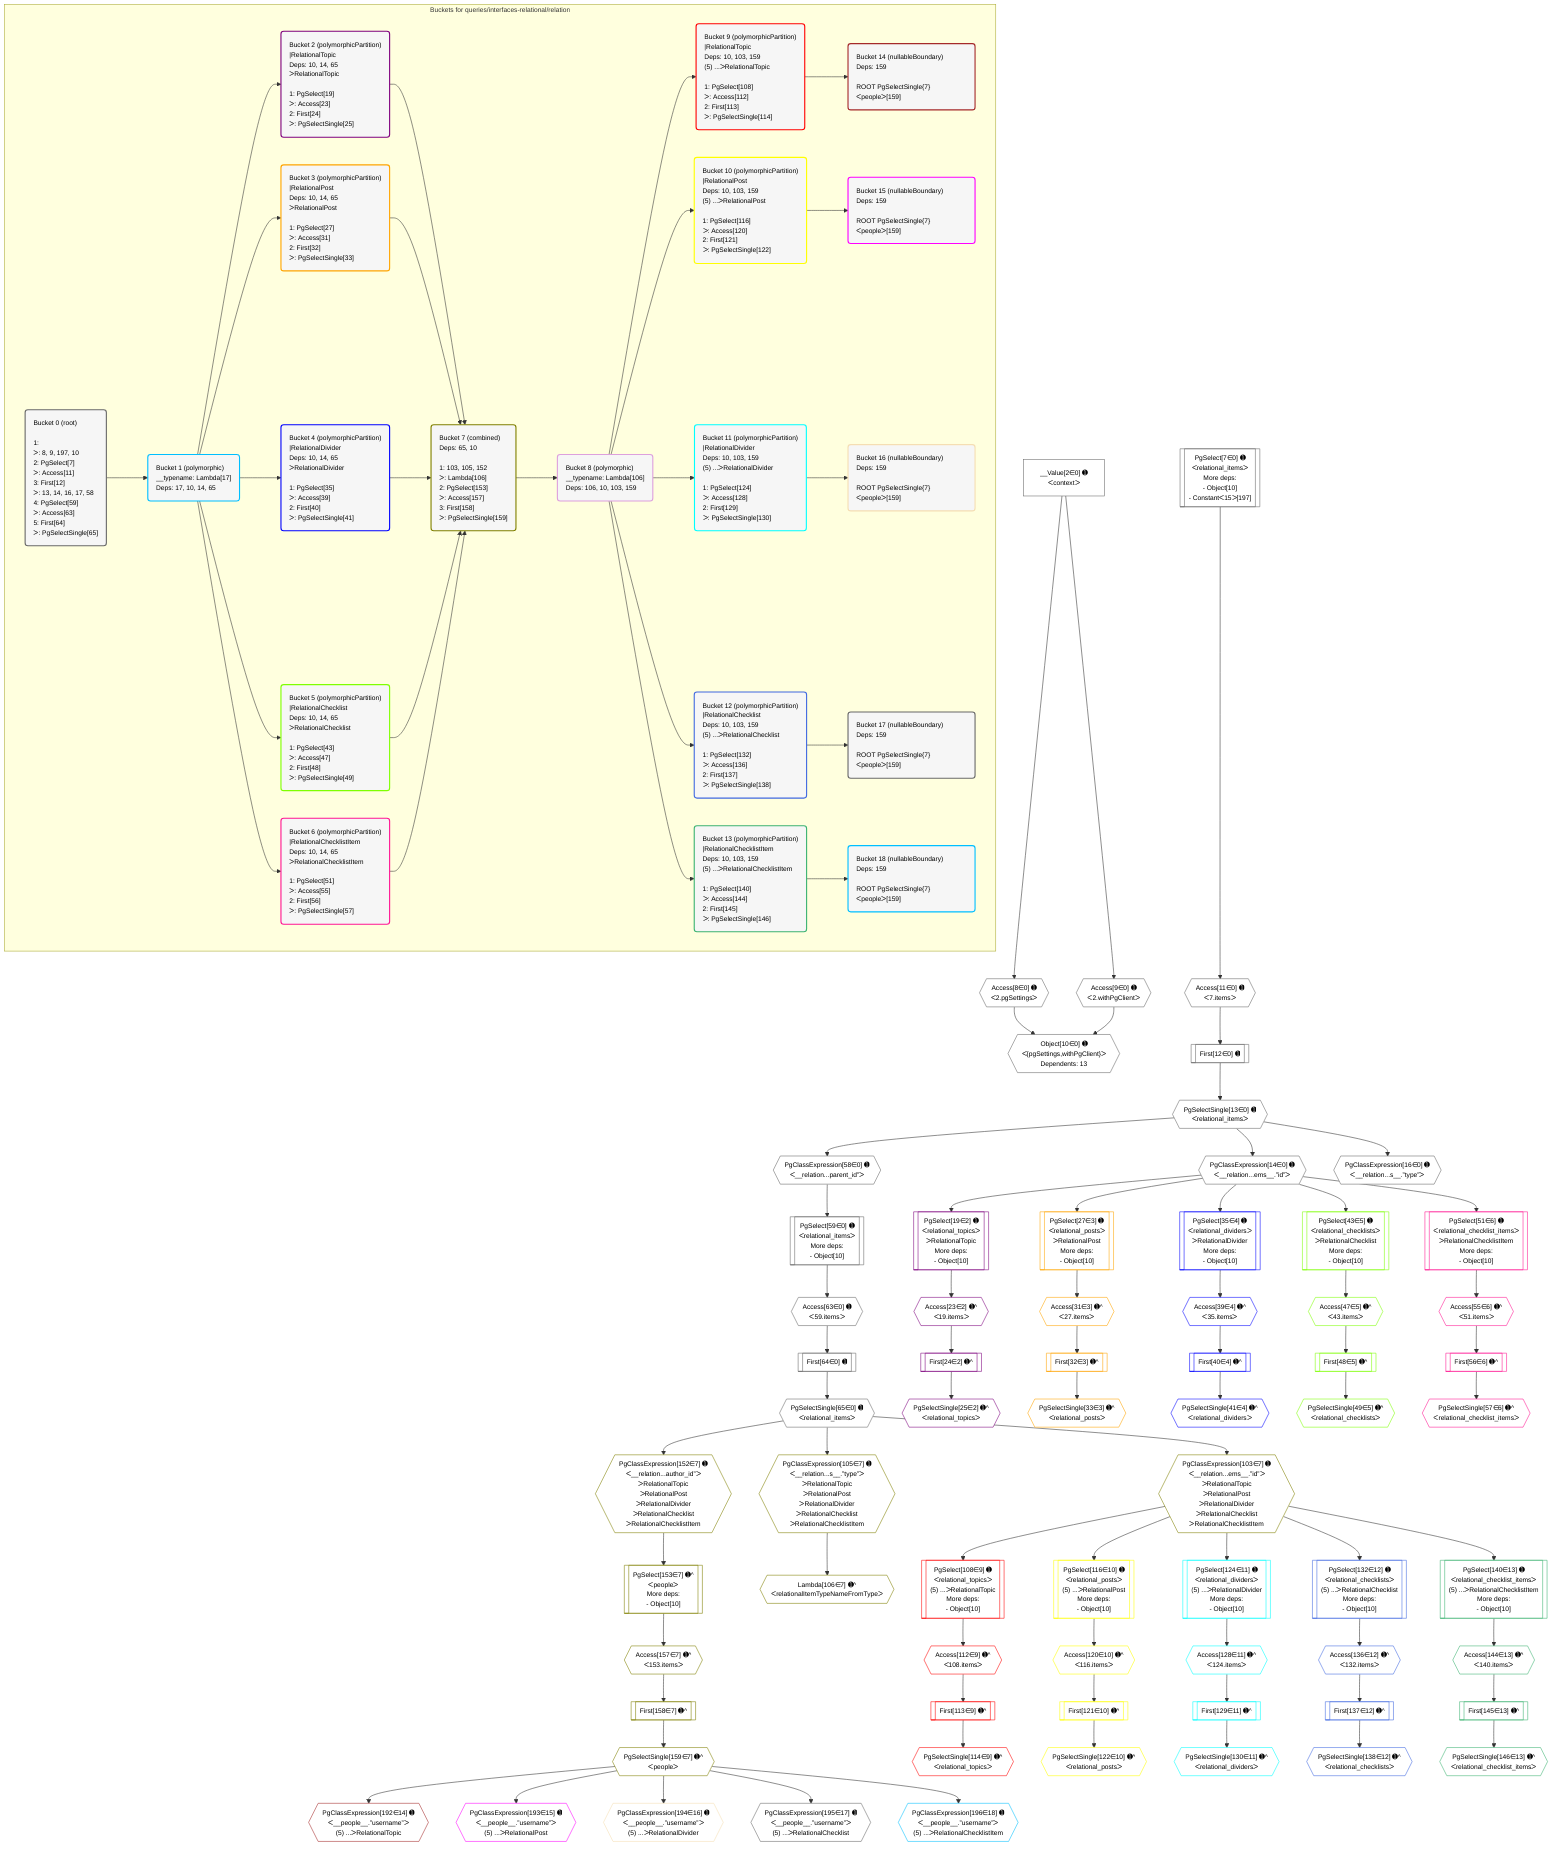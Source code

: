 %%{init: {'themeVariables': { 'fontSize': '12px'}}}%%
graph TD
    classDef path fill:#eee,stroke:#000,color:#000
    classDef plan fill:#fff,stroke-width:1px,color:#000
    classDef itemplan fill:#fff,stroke-width:2px,color:#000
    classDef unbatchedplan fill:#dff,stroke-width:1px,color:#000
    classDef sideeffectplan fill:#fcc,stroke-width:2px,color:#000
    classDef bucket fill:#f6f6f6,color:#000,stroke-width:2px,text-align:left

    subgraph "Buckets for queries/interfaces-relational/relation"
    Bucket0("Bucket 0 (root)<br /><br />1: <br />ᐳ: 8, 9, 197, 10<br />2: PgSelect[7]<br />ᐳ: Access[11]<br />3: First[12]<br />ᐳ: 13, 14, 16, 17, 58<br />4: PgSelect[59]<br />ᐳ: Access[63]<br />5: First[64]<br />ᐳ: PgSelectSingle[65]"):::bucket
    Bucket1("Bucket 1 (polymorphic)<br />__typename: Lambda[17]<br />Deps: 17, 10, 14, 65"):::bucket
    Bucket2("Bucket 2 (polymorphicPartition)<br />|RelationalTopic<br />Deps: 10, 14, 65<br />ᐳRelationalTopic<br /><br />1: PgSelect[19]<br />ᐳ: Access[23]<br />2: First[24]<br />ᐳ: PgSelectSingle[25]"):::bucket
    Bucket3("Bucket 3 (polymorphicPartition)<br />|RelationalPost<br />Deps: 10, 14, 65<br />ᐳRelationalPost<br /><br />1: PgSelect[27]<br />ᐳ: Access[31]<br />2: First[32]<br />ᐳ: PgSelectSingle[33]"):::bucket
    Bucket4("Bucket 4 (polymorphicPartition)<br />|RelationalDivider<br />Deps: 10, 14, 65<br />ᐳRelationalDivider<br /><br />1: PgSelect[35]<br />ᐳ: Access[39]<br />2: First[40]<br />ᐳ: PgSelectSingle[41]"):::bucket
    Bucket5("Bucket 5 (polymorphicPartition)<br />|RelationalChecklist<br />Deps: 10, 14, 65<br />ᐳRelationalChecklist<br /><br />1: PgSelect[43]<br />ᐳ: Access[47]<br />2: First[48]<br />ᐳ: PgSelectSingle[49]"):::bucket
    Bucket6("Bucket 6 (polymorphicPartition)<br />|RelationalChecklistItem<br />Deps: 10, 14, 65<br />ᐳRelationalChecklistItem<br /><br />1: PgSelect[51]<br />ᐳ: Access[55]<br />2: First[56]<br />ᐳ: PgSelectSingle[57]"):::bucket
    Bucket7("Bucket 7 (combined)<br />Deps: 65, 10<br /><br />1: 103, 105, 152<br />ᐳ: Lambda[106]<br />2: PgSelect[153]<br />ᐳ: Access[157]<br />3: First[158]<br />ᐳ: PgSelectSingle[159]"):::bucket
    Bucket8("Bucket 8 (polymorphic)<br />__typename: Lambda[106]<br />Deps: 106, 10, 103, 159"):::bucket
    Bucket9("Bucket 9 (polymorphicPartition)<br />|RelationalTopic<br />Deps: 10, 103, 159<br />(5) ...ᐳRelationalTopic<br /><br />1: PgSelect[108]<br />ᐳ: Access[112]<br />2: First[113]<br />ᐳ: PgSelectSingle[114]"):::bucket
    Bucket10("Bucket 10 (polymorphicPartition)<br />|RelationalPost<br />Deps: 10, 103, 159<br />(5) ...ᐳRelationalPost<br /><br />1: PgSelect[116]<br />ᐳ: Access[120]<br />2: First[121]<br />ᐳ: PgSelectSingle[122]"):::bucket
    Bucket11("Bucket 11 (polymorphicPartition)<br />|RelationalDivider<br />Deps: 10, 103, 159<br />(5) ...ᐳRelationalDivider<br /><br />1: PgSelect[124]<br />ᐳ: Access[128]<br />2: First[129]<br />ᐳ: PgSelectSingle[130]"):::bucket
    Bucket12("Bucket 12 (polymorphicPartition)<br />|RelationalChecklist<br />Deps: 10, 103, 159<br />(5) ...ᐳRelationalChecklist<br /><br />1: PgSelect[132]<br />ᐳ: Access[136]<br />2: First[137]<br />ᐳ: PgSelectSingle[138]"):::bucket
    Bucket13("Bucket 13 (polymorphicPartition)<br />|RelationalChecklistItem<br />Deps: 10, 103, 159<br />(5) ...ᐳRelationalChecklistItem<br /><br />1: PgSelect[140]<br />ᐳ: Access[144]<br />2: First[145]<br />ᐳ: PgSelectSingle[146]"):::bucket
    Bucket14("Bucket 14 (nullableBoundary)<br />Deps: 159<br /><br />ROOT PgSelectSingle{7}ᐸpeopleᐳ[159]"):::bucket
    Bucket15("Bucket 15 (nullableBoundary)<br />Deps: 159<br /><br />ROOT PgSelectSingle{7}ᐸpeopleᐳ[159]"):::bucket
    Bucket16("Bucket 16 (nullableBoundary)<br />Deps: 159<br /><br />ROOT PgSelectSingle{7}ᐸpeopleᐳ[159]"):::bucket
    Bucket17("Bucket 17 (nullableBoundary)<br />Deps: 159<br /><br />ROOT PgSelectSingle{7}ᐸpeopleᐳ[159]"):::bucket
    Bucket18("Bucket 18 (nullableBoundary)<br />Deps: 159<br /><br />ROOT PgSelectSingle{7}ᐸpeopleᐳ[159]"):::bucket
    end
    Bucket0 --> Bucket1
    Bucket1 --> Bucket2 & Bucket3 & Bucket4 & Bucket5 & Bucket6
    Bucket2 --> Bucket7
    Bucket3 --> Bucket7
    Bucket4 --> Bucket7
    Bucket5 --> Bucket7
    Bucket6 --> Bucket7
    Bucket7 --> Bucket8
    Bucket8 --> Bucket9 & Bucket10 & Bucket11 & Bucket12 & Bucket13
    Bucket9 --> Bucket14
    Bucket10 --> Bucket15
    Bucket11 --> Bucket16
    Bucket12 --> Bucket17
    Bucket13 --> Bucket18

    %% plan dependencies
    PgSelect7[["PgSelect[7∈0] ➊<br />ᐸrelational_itemsᐳ<br />More deps:<br />- Object[10]<br />- Constantᐸ15ᐳ[197]"]]:::plan
    Object10{{"Object[10∈0] ➊<br />ᐸ{pgSettings,withPgClient}ᐳ<br />Dependents: 13"}}:::plan
    Access8{{"Access[8∈0] ➊<br />ᐸ2.pgSettingsᐳ"}}:::plan
    Access9{{"Access[9∈0] ➊<br />ᐸ2.withPgClientᐳ"}}:::plan
    Access8 & Access9 --> Object10
    PgSelect59[["PgSelect[59∈0] ➊<br />ᐸrelational_itemsᐳ<br />More deps:<br />- Object[10]"]]:::plan
    PgClassExpression58{{"PgClassExpression[58∈0] ➊<br />ᐸ__relation...parent_id”ᐳ"}}:::plan
    PgClassExpression58 --> PgSelect59
    __Value2["__Value[2∈0] ➊<br />ᐸcontextᐳ"]:::plan
    __Value2 --> Access8
    __Value2 --> Access9
    Access11{{"Access[11∈0] ➊<br />ᐸ7.itemsᐳ"}}:::plan
    PgSelect7 --> Access11
    First12[["First[12∈0] ➊"]]:::plan
    Access11 --> First12
    PgSelectSingle13{{"PgSelectSingle[13∈0] ➊<br />ᐸrelational_itemsᐳ"}}:::plan
    First12 --> PgSelectSingle13
    PgClassExpression14{{"PgClassExpression[14∈0] ➊<br />ᐸ__relation...ems__.”id”ᐳ"}}:::plan
    PgSelectSingle13 --> PgClassExpression14
    PgClassExpression16{{"PgClassExpression[16∈0] ➊<br />ᐸ__relation...s__.”type”ᐳ"}}:::plan
    PgSelectSingle13 --> PgClassExpression16
    PgSelectSingle13 --> PgClassExpression58
    Access63{{"Access[63∈0] ➊<br />ᐸ59.itemsᐳ"}}:::plan
    PgSelect59 --> Access63
    First64[["First[64∈0] ➊"]]:::plan
    Access63 --> First64
    PgSelectSingle65{{"PgSelectSingle[65∈0] ➊<br />ᐸrelational_itemsᐳ"}}:::plan
    First64 --> PgSelectSingle65
    PgSelect19[["PgSelect[19∈2] ➊<br />ᐸrelational_topicsᐳ<br />ᐳRelationalTopic<br />More deps:<br />- Object[10]"]]:::plan
    PgClassExpression14 --> PgSelect19
    Access23{{"Access[23∈2] ➊^<br />ᐸ19.itemsᐳ"}}:::plan
    PgSelect19 --> Access23
    First24[["First[24∈2] ➊^"]]:::plan
    Access23 --> First24
    PgSelectSingle25{{"PgSelectSingle[25∈2] ➊^<br />ᐸrelational_topicsᐳ"}}:::plan
    First24 --> PgSelectSingle25
    PgSelect27[["PgSelect[27∈3] ➊<br />ᐸrelational_postsᐳ<br />ᐳRelationalPost<br />More deps:<br />- Object[10]"]]:::plan
    PgClassExpression14 --> PgSelect27
    Access31{{"Access[31∈3] ➊^<br />ᐸ27.itemsᐳ"}}:::plan
    PgSelect27 --> Access31
    First32[["First[32∈3] ➊^"]]:::plan
    Access31 --> First32
    PgSelectSingle33{{"PgSelectSingle[33∈3] ➊^<br />ᐸrelational_postsᐳ"}}:::plan
    First32 --> PgSelectSingle33
    PgSelect35[["PgSelect[35∈4] ➊<br />ᐸrelational_dividersᐳ<br />ᐳRelationalDivider<br />More deps:<br />- Object[10]"]]:::plan
    PgClassExpression14 --> PgSelect35
    Access39{{"Access[39∈4] ➊^<br />ᐸ35.itemsᐳ"}}:::plan
    PgSelect35 --> Access39
    First40[["First[40∈4] ➊^"]]:::plan
    Access39 --> First40
    PgSelectSingle41{{"PgSelectSingle[41∈4] ➊^<br />ᐸrelational_dividersᐳ"}}:::plan
    First40 --> PgSelectSingle41
    PgSelect43[["PgSelect[43∈5] ➊<br />ᐸrelational_checklistsᐳ<br />ᐳRelationalChecklist<br />More deps:<br />- Object[10]"]]:::plan
    PgClassExpression14 --> PgSelect43
    Access47{{"Access[47∈5] ➊^<br />ᐸ43.itemsᐳ"}}:::plan
    PgSelect43 --> Access47
    First48[["First[48∈5] ➊^"]]:::plan
    Access47 --> First48
    PgSelectSingle49{{"PgSelectSingle[49∈5] ➊^<br />ᐸrelational_checklistsᐳ"}}:::plan
    First48 --> PgSelectSingle49
    PgSelect51[["PgSelect[51∈6] ➊<br />ᐸrelational_checklist_itemsᐳ<br />ᐳRelationalChecklistItem<br />More deps:<br />- Object[10]"]]:::plan
    PgClassExpression14 --> PgSelect51
    Access55{{"Access[55∈6] ➊^<br />ᐸ51.itemsᐳ"}}:::plan
    PgSelect51 --> Access55
    First56[["First[56∈6] ➊^"]]:::plan
    Access55 --> First56
    PgSelectSingle57{{"PgSelectSingle[57∈6] ➊^<br />ᐸrelational_checklist_itemsᐳ"}}:::plan
    First56 --> PgSelectSingle57
    PgSelect153[["PgSelect[153∈7] ➊^<br />ᐸpeopleᐳ<br />More deps:<br />- Object[10]"]]:::plan
    PgClassExpression152{{"PgClassExpression[152∈7] ➊<br />ᐸ__relation...author_id”ᐳ<br />ᐳRelationalTopic<br />ᐳRelationalPost<br />ᐳRelationalDivider<br />ᐳRelationalChecklist<br />ᐳRelationalChecklistItem"}}:::plan
    PgClassExpression152 --> PgSelect153
    PgClassExpression103{{"PgClassExpression[103∈7] ➊<br />ᐸ__relation...ems__.”id”ᐳ<br />ᐳRelationalTopic<br />ᐳRelationalPost<br />ᐳRelationalDivider<br />ᐳRelationalChecklist<br />ᐳRelationalChecklistItem"}}:::plan
    PgSelectSingle65 --> PgClassExpression103
    PgClassExpression105{{"PgClassExpression[105∈7] ➊<br />ᐸ__relation...s__.”type”ᐳ<br />ᐳRelationalTopic<br />ᐳRelationalPost<br />ᐳRelationalDivider<br />ᐳRelationalChecklist<br />ᐳRelationalChecklistItem"}}:::plan
    PgSelectSingle65 --> PgClassExpression105
    Lambda106{{"Lambda[106∈7] ➊^<br />ᐸrelationalItemTypeNameFromTypeᐳ"}}:::plan
    PgClassExpression105 --> Lambda106
    PgSelectSingle65 --> PgClassExpression152
    Access157{{"Access[157∈7] ➊^<br />ᐸ153.itemsᐳ"}}:::plan
    PgSelect153 --> Access157
    First158[["First[158∈7] ➊^"]]:::plan
    Access157 --> First158
    PgSelectSingle159{{"PgSelectSingle[159∈7] ➊^<br />ᐸpeopleᐳ"}}:::plan
    First158 --> PgSelectSingle159
    PgSelect108[["PgSelect[108∈9] ➊<br />ᐸrelational_topicsᐳ<br />(5) ...ᐳRelationalTopic<br />More deps:<br />- Object[10]"]]:::plan
    PgClassExpression103 --> PgSelect108
    Access112{{"Access[112∈9] ➊^<br />ᐸ108.itemsᐳ"}}:::plan
    PgSelect108 --> Access112
    First113[["First[113∈9] ➊^"]]:::plan
    Access112 --> First113
    PgSelectSingle114{{"PgSelectSingle[114∈9] ➊^<br />ᐸrelational_topicsᐳ"}}:::plan
    First113 --> PgSelectSingle114
    PgSelect116[["PgSelect[116∈10] ➊<br />ᐸrelational_postsᐳ<br />(5) ...ᐳRelationalPost<br />More deps:<br />- Object[10]"]]:::plan
    PgClassExpression103 --> PgSelect116
    Access120{{"Access[120∈10] ➊^<br />ᐸ116.itemsᐳ"}}:::plan
    PgSelect116 --> Access120
    First121[["First[121∈10] ➊^"]]:::plan
    Access120 --> First121
    PgSelectSingle122{{"PgSelectSingle[122∈10] ➊^<br />ᐸrelational_postsᐳ"}}:::plan
    First121 --> PgSelectSingle122
    PgSelect124[["PgSelect[124∈11] ➊<br />ᐸrelational_dividersᐳ<br />(5) ...ᐳRelationalDivider<br />More deps:<br />- Object[10]"]]:::plan
    PgClassExpression103 --> PgSelect124
    Access128{{"Access[128∈11] ➊^<br />ᐸ124.itemsᐳ"}}:::plan
    PgSelect124 --> Access128
    First129[["First[129∈11] ➊^"]]:::plan
    Access128 --> First129
    PgSelectSingle130{{"PgSelectSingle[130∈11] ➊^<br />ᐸrelational_dividersᐳ"}}:::plan
    First129 --> PgSelectSingle130
    PgSelect132[["PgSelect[132∈12] ➊<br />ᐸrelational_checklistsᐳ<br />(5) ...ᐳRelationalChecklist<br />More deps:<br />- Object[10]"]]:::plan
    PgClassExpression103 --> PgSelect132
    Access136{{"Access[136∈12] ➊^<br />ᐸ132.itemsᐳ"}}:::plan
    PgSelect132 --> Access136
    First137[["First[137∈12] ➊^"]]:::plan
    Access136 --> First137
    PgSelectSingle138{{"PgSelectSingle[138∈12] ➊^<br />ᐸrelational_checklistsᐳ"}}:::plan
    First137 --> PgSelectSingle138
    PgSelect140[["PgSelect[140∈13] ➊<br />ᐸrelational_checklist_itemsᐳ<br />(5) ...ᐳRelationalChecklistItem<br />More deps:<br />- Object[10]"]]:::plan
    PgClassExpression103 --> PgSelect140
    Access144{{"Access[144∈13] ➊^<br />ᐸ140.itemsᐳ"}}:::plan
    PgSelect140 --> Access144
    First145[["First[145∈13] ➊^"]]:::plan
    Access144 --> First145
    PgSelectSingle146{{"PgSelectSingle[146∈13] ➊^<br />ᐸrelational_checklist_itemsᐳ"}}:::plan
    First145 --> PgSelectSingle146
    PgClassExpression192{{"PgClassExpression[192∈14] ➊<br />ᐸ__people__.”username”ᐳ<br />(5) ...ᐳRelationalTopic"}}:::plan
    PgSelectSingle159 --> PgClassExpression192
    PgClassExpression193{{"PgClassExpression[193∈15] ➊<br />ᐸ__people__.”username”ᐳ<br />(5) ...ᐳRelationalPost"}}:::plan
    PgSelectSingle159 --> PgClassExpression193
    PgClassExpression194{{"PgClassExpression[194∈16] ➊<br />ᐸ__people__.”username”ᐳ<br />(5) ...ᐳRelationalDivider"}}:::plan
    PgSelectSingle159 --> PgClassExpression194
    PgClassExpression195{{"PgClassExpression[195∈17] ➊<br />ᐸ__people__.”username”ᐳ<br />(5) ...ᐳRelationalChecklist"}}:::plan
    PgSelectSingle159 --> PgClassExpression195
    PgClassExpression196{{"PgClassExpression[196∈18] ➊<br />ᐸ__people__.”username”ᐳ<br />(5) ...ᐳRelationalChecklistItem"}}:::plan
    PgSelectSingle159 --> PgClassExpression196

    %% define steps
    classDef bucket0 stroke:#696969
    class Bucket0,__Value2,PgSelect7,Access8,Access9,Object10,Access11,First12,PgSelectSingle13,PgClassExpression14,PgClassExpression16,PgClassExpression58,PgSelect59,Access63,First64,PgSelectSingle65 bucket0
    classDef bucket1 stroke:#00bfff
    class Bucket1 bucket1
    classDef bucket2 stroke:#7f007f
    class Bucket2,PgSelect19,Access23,First24,PgSelectSingle25 bucket2
    classDef bucket3 stroke:#ffa500
    class Bucket3,PgSelect27,Access31,First32,PgSelectSingle33 bucket3
    classDef bucket4 stroke:#0000ff
    class Bucket4,PgSelect35,Access39,First40,PgSelectSingle41 bucket4
    classDef bucket5 stroke:#7fff00
    class Bucket5,PgSelect43,Access47,First48,PgSelectSingle49 bucket5
    classDef bucket6 stroke:#ff1493
    class Bucket6,PgSelect51,Access55,First56,PgSelectSingle57 bucket6
    classDef bucket7 stroke:#808000
    class Bucket7,PgClassExpression103,PgClassExpression105,Lambda106,PgClassExpression152,PgSelect153,Access157,First158,PgSelectSingle159 bucket7
    classDef bucket8 stroke:#dda0dd
    class Bucket8 bucket8
    classDef bucket9 stroke:#ff0000
    class Bucket9,PgSelect108,Access112,First113,PgSelectSingle114 bucket9
    classDef bucket10 stroke:#ffff00
    class Bucket10,PgSelect116,Access120,First121,PgSelectSingle122 bucket10
    classDef bucket11 stroke:#00ffff
    class Bucket11,PgSelect124,Access128,First129,PgSelectSingle130 bucket11
    classDef bucket12 stroke:#4169e1
    class Bucket12,PgSelect132,Access136,First137,PgSelectSingle138 bucket12
    classDef bucket13 stroke:#3cb371
    class Bucket13,PgSelect140,Access144,First145,PgSelectSingle146 bucket13
    classDef bucket14 stroke:#a52a2a
    class Bucket14,PgClassExpression192 bucket14
    classDef bucket15 stroke:#ff00ff
    class Bucket15,PgClassExpression193 bucket15
    classDef bucket16 stroke:#f5deb3
    class Bucket16,PgClassExpression194 bucket16
    classDef bucket17 stroke:#696969
    class Bucket17,PgClassExpression195 bucket17
    classDef bucket18 stroke:#00bfff
    class Bucket18,PgClassExpression196 bucket18